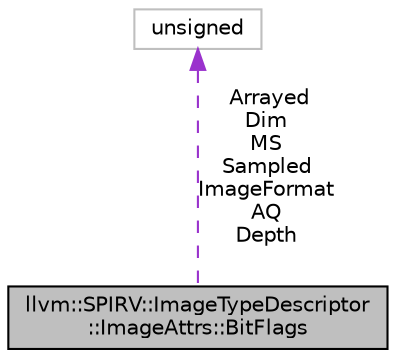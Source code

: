 digraph "llvm::SPIRV::ImageTypeDescriptor::ImageAttrs::BitFlags"
{
 // LATEX_PDF_SIZE
  bgcolor="transparent";
  edge [fontname="Helvetica",fontsize="10",labelfontname="Helvetica",labelfontsize="10"];
  node [fontname="Helvetica",fontsize="10",shape=record];
  Node1 [label="llvm::SPIRV::ImageTypeDescriptor\l::ImageAttrs::BitFlags",height=0.2,width=0.4,color="black", fillcolor="grey75", style="filled", fontcolor="black",tooltip=" "];
  Node2 -> Node1 [dir="back",color="darkorchid3",fontsize="10",style="dashed",label=" Arrayed\nDim\nMS\nSampled\nImageFormat\nAQ\nDepth" ,fontname="Helvetica"];
  Node2 [label="unsigned",height=0.2,width=0.4,color="grey75",tooltip=" "];
}
